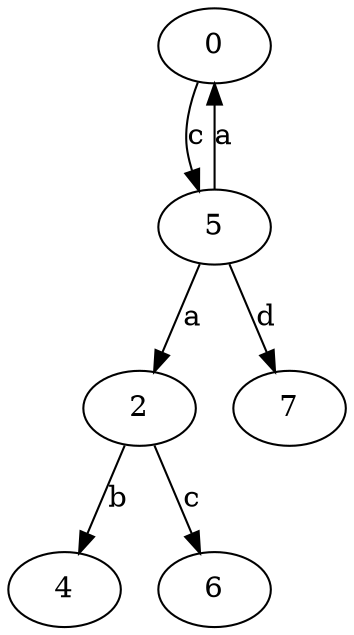 strict digraph  {
0;
2;
4;
5;
6;
7;
0 -> 5  [label=c];
2 -> 4  [label=b];
2 -> 6  [label=c];
5 -> 0  [label=a];
5 -> 2  [label=a];
5 -> 7  [label=d];
}
